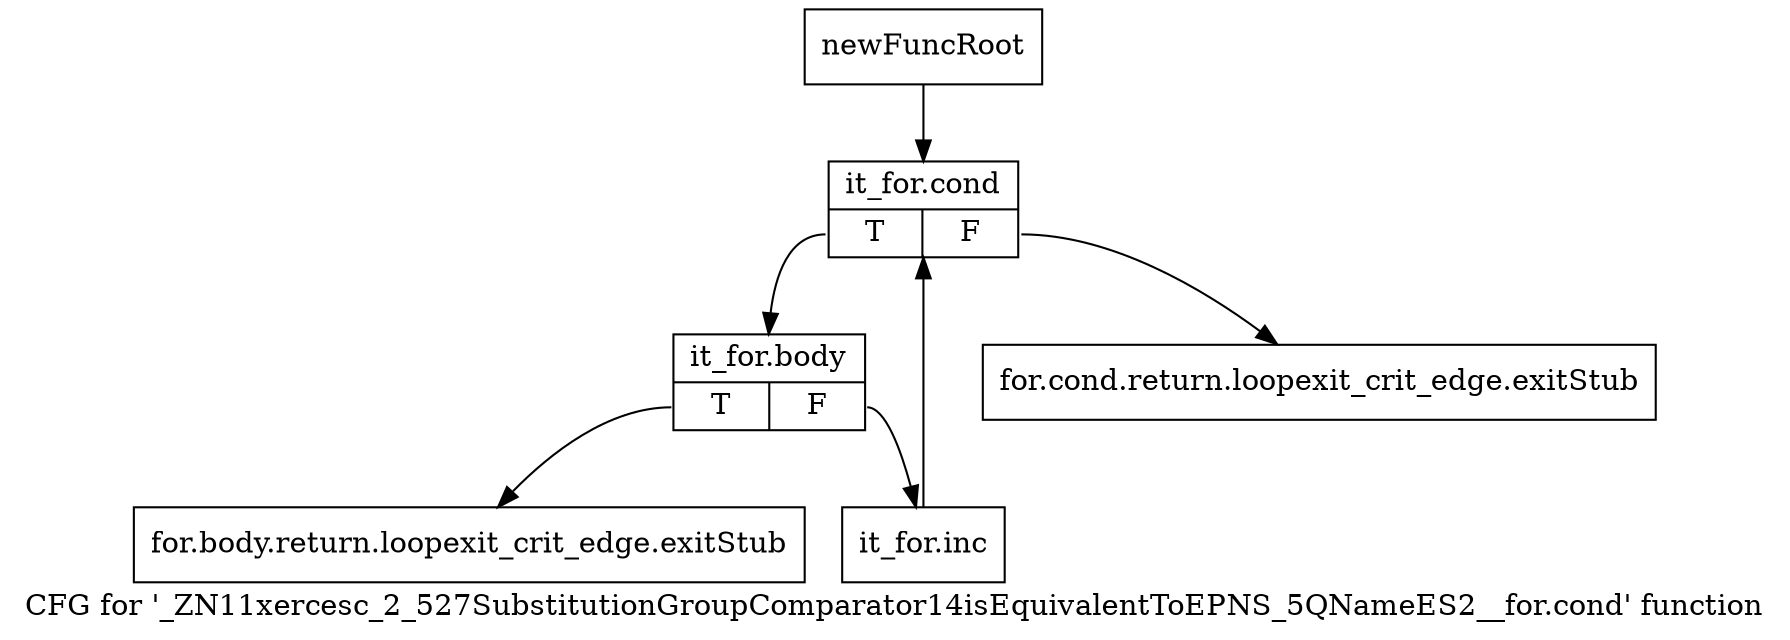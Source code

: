 digraph "CFG for '_ZN11xercesc_2_527SubstitutionGroupComparator14isEquivalentToEPNS_5QNameES2__for.cond' function" {
	label="CFG for '_ZN11xercesc_2_527SubstitutionGroupComparator14isEquivalentToEPNS_5QNameES2__for.cond' function";

	Node0x9a0b800 [shape=record,label="{newFuncRoot}"];
	Node0x9a0b800 -> Node0x9a0b8f0;
	Node0x9a0b850 [shape=record,label="{for.cond.return.loopexit_crit_edge.exitStub}"];
	Node0x9a0b8a0 [shape=record,label="{for.body.return.loopexit_crit_edge.exitStub}"];
	Node0x9a0b8f0 [shape=record,label="{it_for.cond|{<s0>T|<s1>F}}"];
	Node0x9a0b8f0:s0 -> Node0x9a0b940;
	Node0x9a0b8f0:s1 -> Node0x9a0b850;
	Node0x9a0b940 [shape=record,label="{it_for.body|{<s0>T|<s1>F}}"];
	Node0x9a0b940:s0 -> Node0x9a0b8a0;
	Node0x9a0b940:s1 -> Node0x9a0b990;
	Node0x9a0b990 [shape=record,label="{it_for.inc}"];
	Node0x9a0b990 -> Node0x9a0b8f0;
}
